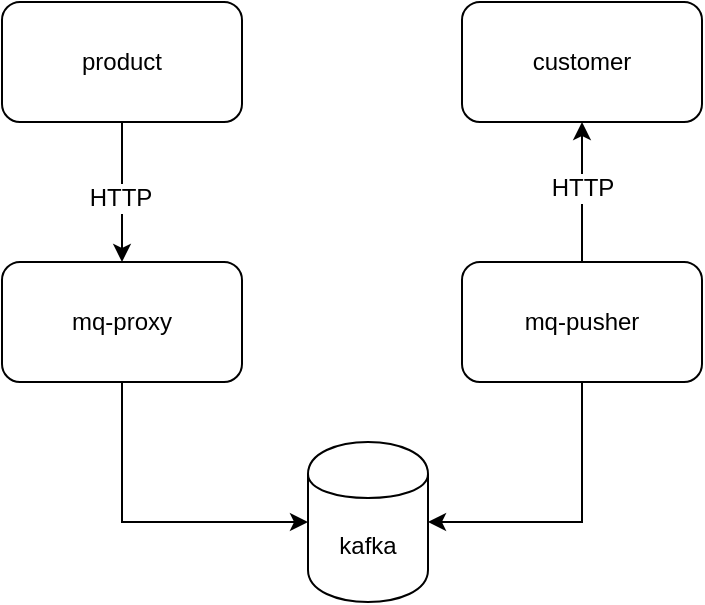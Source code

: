 <mxfile version="12.4.9" type="github">
  <diagram id="jOhKiwx7e5Yemb9SuLLx" name="第 1 页">
    <mxGraphModel dx="1373" dy="773" grid="1" gridSize="10" guides="1" tooltips="1" connect="1" arrows="1" fold="1" page="1" pageScale="1" pageWidth="827" pageHeight="1169" math="0" shadow="0">
      <root>
        <mxCell id="0"/>
        <mxCell id="1" parent="0"/>
        <mxCell id="4Ny-9kU0FZ-ozSrMpoTr-1" value="kafka" style="shape=cylinder;whiteSpace=wrap;html=1;boundedLbl=1;backgroundOutline=1;" vertex="1" parent="1">
          <mxGeometry x="383" y="310" width="60" height="80" as="geometry"/>
        </mxCell>
        <mxCell id="4Ny-9kU0FZ-ozSrMpoTr-7" style="edgeStyle=orthogonalEdgeStyle;rounded=0;orthogonalLoop=1;jettySize=auto;html=1;exitX=0.5;exitY=1;exitDx=0;exitDy=0;entryX=0;entryY=0.5;entryDx=0;entryDy=0;" edge="1" parent="1" source="4Ny-9kU0FZ-ozSrMpoTr-2" target="4Ny-9kU0FZ-ozSrMpoTr-1">
          <mxGeometry relative="1" as="geometry"/>
        </mxCell>
        <mxCell id="4Ny-9kU0FZ-ozSrMpoTr-2" value="mq-proxy" style="rounded=1;whiteSpace=wrap;html=1;" vertex="1" parent="1">
          <mxGeometry x="230" y="220" width="120" height="60" as="geometry"/>
        </mxCell>
        <mxCell id="4Ny-9kU0FZ-ozSrMpoTr-10" style="edgeStyle=orthogonalEdgeStyle;rounded=0;orthogonalLoop=1;jettySize=auto;html=1;exitX=0.5;exitY=1;exitDx=0;exitDy=0;entryX=1;entryY=0.5;entryDx=0;entryDy=0;" edge="1" parent="1" source="4Ny-9kU0FZ-ozSrMpoTr-3" target="4Ny-9kU0FZ-ozSrMpoTr-1">
          <mxGeometry relative="1" as="geometry"/>
        </mxCell>
        <mxCell id="4Ny-9kU0FZ-ozSrMpoTr-11" style="edgeStyle=orthogonalEdgeStyle;rounded=0;orthogonalLoop=1;jettySize=auto;html=1;exitX=0.5;exitY=0;exitDx=0;exitDy=0;entryX=0.5;entryY=1;entryDx=0;entryDy=0;" edge="1" parent="1" source="4Ny-9kU0FZ-ozSrMpoTr-3" target="4Ny-9kU0FZ-ozSrMpoTr-5">
          <mxGeometry relative="1" as="geometry"/>
        </mxCell>
        <mxCell id="4Ny-9kU0FZ-ozSrMpoTr-13" value="HTTP" style="text;html=1;align=center;verticalAlign=middle;resizable=0;points=[];labelBackgroundColor=#ffffff;" vertex="1" connectable="0" parent="4Ny-9kU0FZ-ozSrMpoTr-11">
          <mxGeometry x="0.057" relative="1" as="geometry">
            <mxPoint as="offset"/>
          </mxGeometry>
        </mxCell>
        <mxCell id="4Ny-9kU0FZ-ozSrMpoTr-3" value="mq-pusher" style="rounded=1;whiteSpace=wrap;html=1;" vertex="1" parent="1">
          <mxGeometry x="460" y="220" width="120" height="60" as="geometry"/>
        </mxCell>
        <mxCell id="4Ny-9kU0FZ-ozSrMpoTr-6" style="edgeStyle=orthogonalEdgeStyle;rounded=0;orthogonalLoop=1;jettySize=auto;html=1;exitX=0.5;exitY=1;exitDx=0;exitDy=0;entryX=0.5;entryY=0;entryDx=0;entryDy=0;" edge="1" parent="1" source="4Ny-9kU0FZ-ozSrMpoTr-4" target="4Ny-9kU0FZ-ozSrMpoTr-2">
          <mxGeometry relative="1" as="geometry"/>
        </mxCell>
        <mxCell id="4Ny-9kU0FZ-ozSrMpoTr-12" value="HTTP" style="text;html=1;align=center;verticalAlign=middle;resizable=0;points=[];labelBackgroundColor=#ffffff;" vertex="1" connectable="0" parent="4Ny-9kU0FZ-ozSrMpoTr-6">
          <mxGeometry x="0.086" y="-1" relative="1" as="geometry">
            <mxPoint as="offset"/>
          </mxGeometry>
        </mxCell>
        <mxCell id="4Ny-9kU0FZ-ozSrMpoTr-4" value="product" style="rounded=1;whiteSpace=wrap;html=1;" vertex="1" parent="1">
          <mxGeometry x="230" y="90" width="120" height="60" as="geometry"/>
        </mxCell>
        <mxCell id="4Ny-9kU0FZ-ozSrMpoTr-5" value="customer" style="rounded=1;whiteSpace=wrap;html=1;" vertex="1" parent="1">
          <mxGeometry x="460" y="90" width="120" height="60" as="geometry"/>
        </mxCell>
      </root>
    </mxGraphModel>
  </diagram>
</mxfile>
